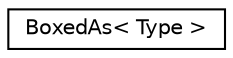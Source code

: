 digraph "Graphical Class Hierarchy"
{
  edge [fontname="Helvetica",fontsize="10",labelfontname="Helvetica",labelfontsize="10"];
  node [fontname="Helvetica",fontsize="10",shape=record];
  rankdir="LR";
  Node0 [label="BoxedAs\< Type \>",height=0.2,width=0.4,color="black", fillcolor="white", style="filled",URL="$classaworx_1_1lib_1_1boxing_1_1BoxedAs.html"];
}
